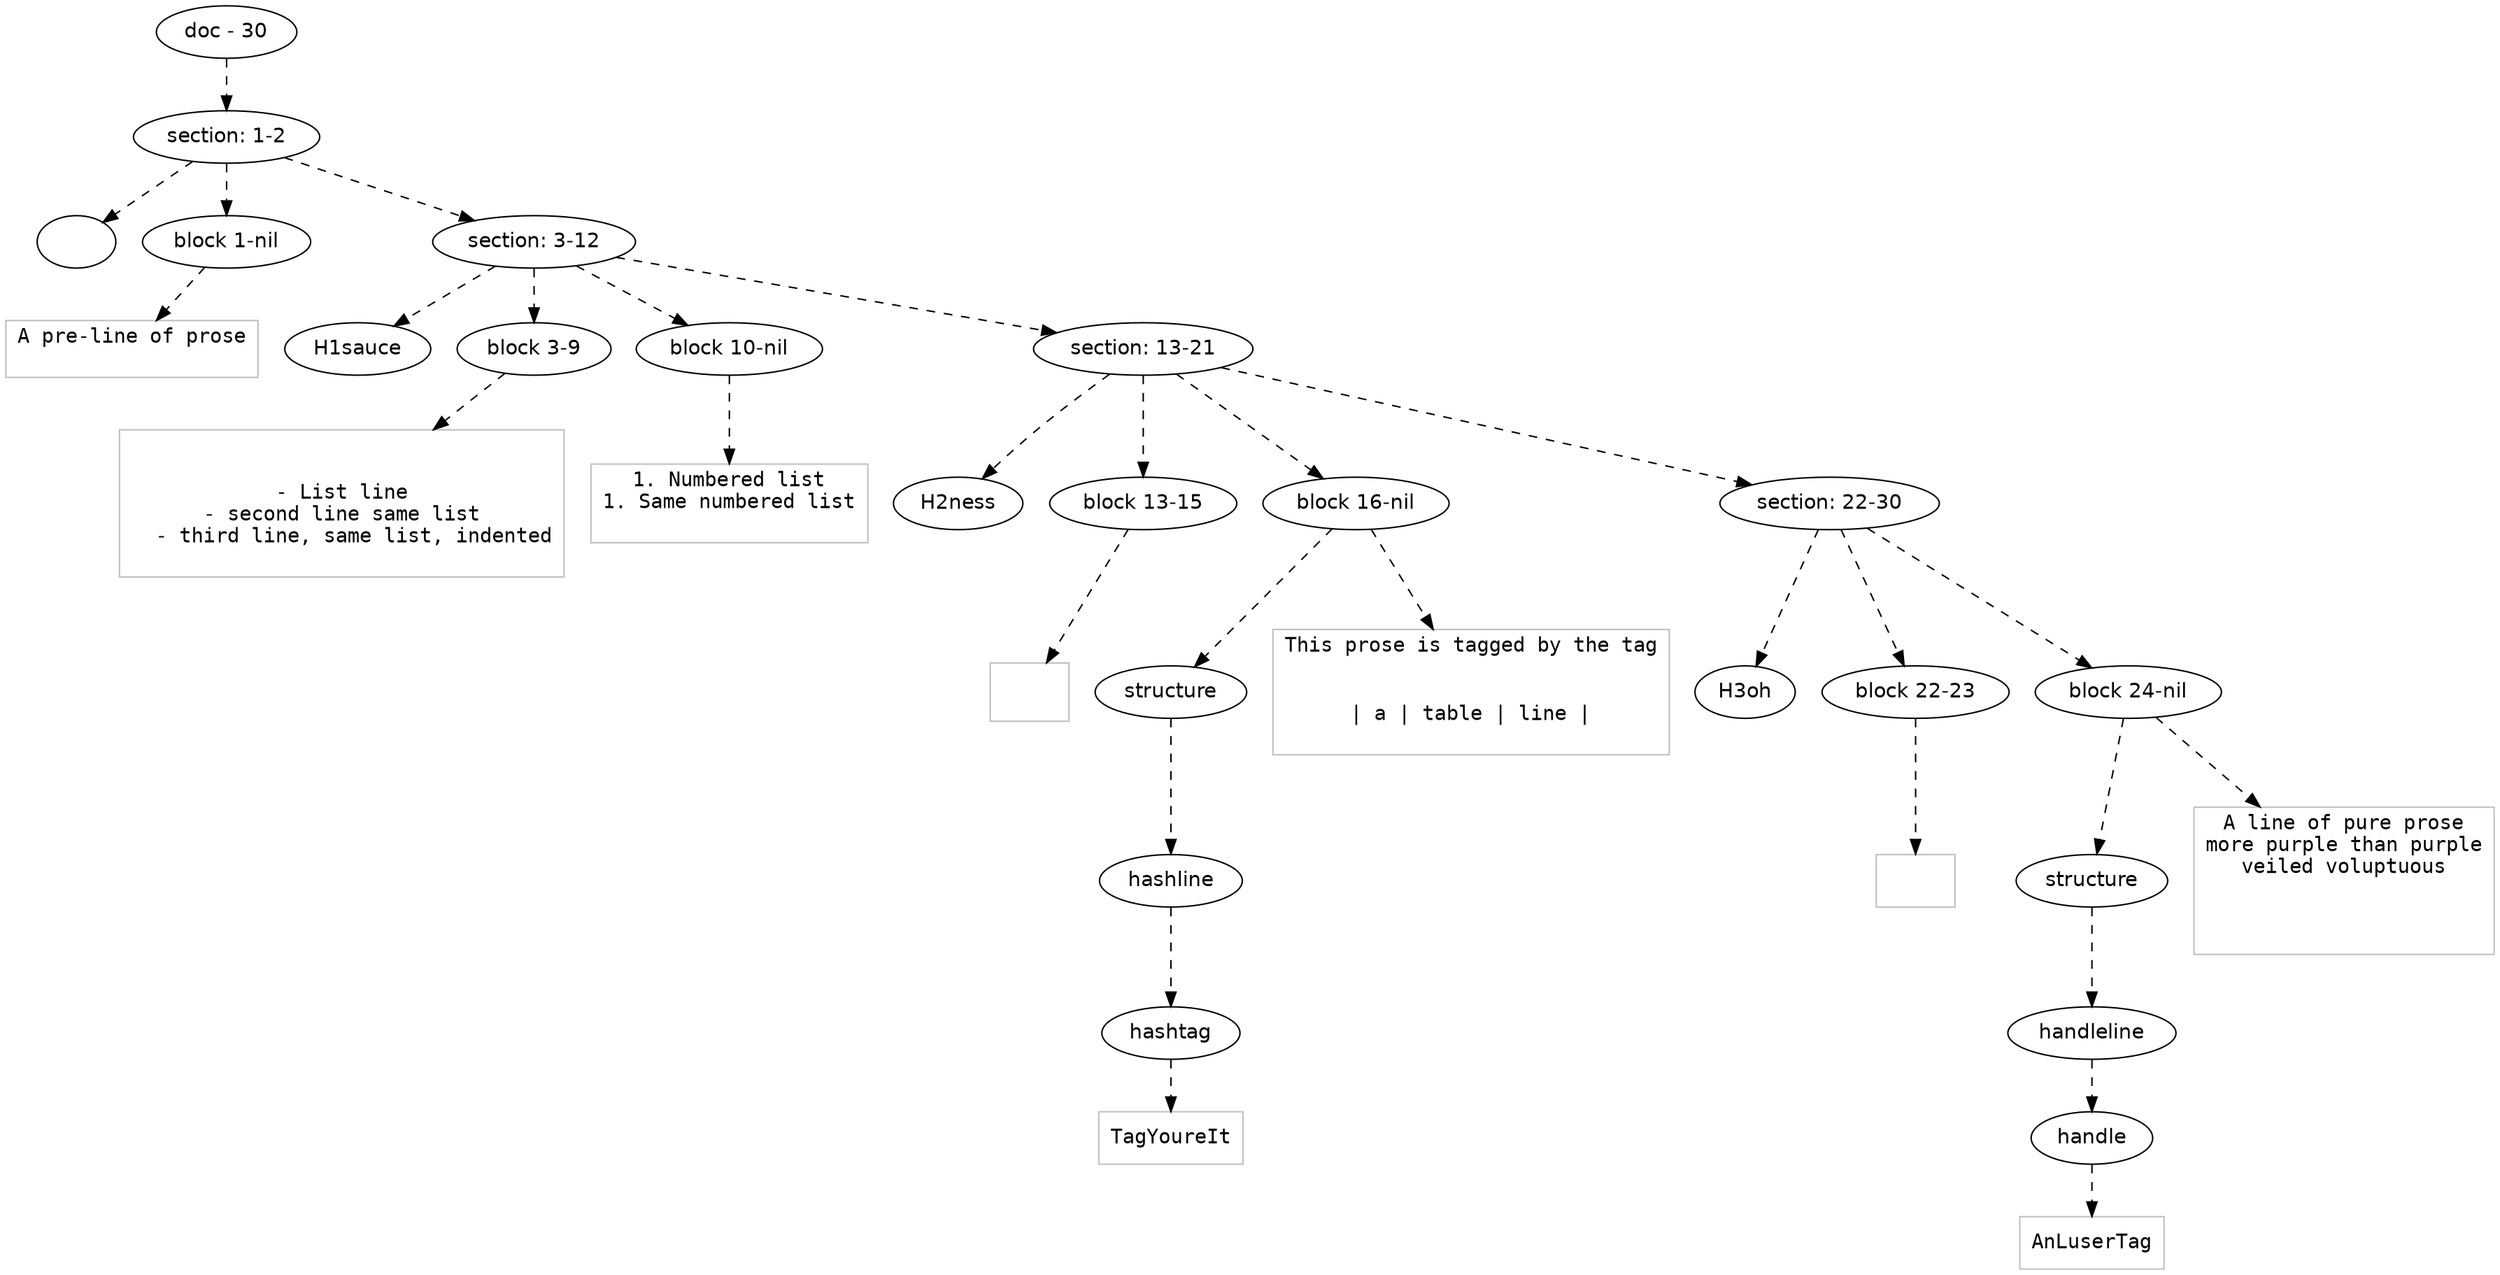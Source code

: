 digraph hierarchy {

node [fontname=Helvetica]
edge [style=dashed]

doc_0 [label="doc - 30"]

doc_0 -> { section_1}
{rank=same; section_1}

section_1 [label="section: 1-2"]

section_1 -> { header_2 block_3 section_4}
{rank=same; header_2 block_3 section_4}

header_2 [label=""]
block_3 [label="block 1-nil"]
section_4 [label="section: 3-12"]


block_3 -> leaf_5
leaf_5  [color=Gray,shape=rectangle,fontname=Inconsolata,label="A pre-line of prose

"]section_4 -> { header_6 block_7 block_8 section_9}
{rank=same; header_6 block_7 block_8 section_9}

header_6 [label="H1sauce"]
block_7 [label="block 3-9"]
block_8 [label="block 10-nil"]
section_9 [label="section: 13-21"]


block_7 -> leaf_10
leaf_10  [color=Gray,shape=rectangle,fontname=Inconsolata,label="

- List line
- second line same list
  - third line, same list, indented

"]
block_8 -> leaf_11
leaf_11  [color=Gray,shape=rectangle,fontname=Inconsolata,label="1. Numbered list
1. Same numbered list

"]section_9 -> { header_12 block_13 block_14 section_15}
{rank=same; header_12 block_13 block_14 section_15}

header_12 [label="H2ness"]
block_13 [label="block 13-15"]
block_14 [label="block 16-nil"]
section_15 [label="section: 22-30"]


block_13 -> leaf_16
leaf_16  [color=Gray,shape=rectangle,fontname=Inconsolata,label="

"]block_14 -> { structure_17}
{rank=same; structure_17}

structure_17 [label="structure"]

structure_17 -> { hashline_18}
{rank=same; hashline_18}

hashline_18 [label="hashline"]

hashline_18 -> { hashtag_19}
{rank=same; hashtag_19}

hashtag_19 [label="hashtag"]


hashtag_19 -> leaf_20
leaf_20  [color=Gray,shape=rectangle,fontname=Inconsolata,label="TagYoureIt"]
block_14 -> leaf_21
leaf_21  [color=Gray,shape=rectangle,fontname=Inconsolata,label="This prose is tagged by the tag


| a | table | line |

"]section_15 -> { header_22 block_23 block_24}
{rank=same; header_22 block_23 block_24}

header_22 [label="H3oh"]
block_23 [label="block 22-23"]
block_24 [label="block 24-nil"]


block_23 -> leaf_25
leaf_25  [color=Gray,shape=rectangle,fontname=Inconsolata,label="
"]block_24 -> { structure_26}
{rank=same; structure_26}

structure_26 [label="structure"]

structure_26 -> { handleline_27}
{rank=same; handleline_27}

handleline_27 [label="handleline"]

handleline_27 -> { handle_28}
{rank=same; handle_28}

handle_28 [label="handle"]


handle_28 -> leaf_29
leaf_29  [color=Gray,shape=rectangle,fontname=Inconsolata,label="AnLuserTag"]
block_24 -> leaf_30
leaf_30  [color=Gray,shape=rectangle,fontname=Inconsolata,label="A line of pure prose
more purple than purple
veiled voluptuous



"]
}
